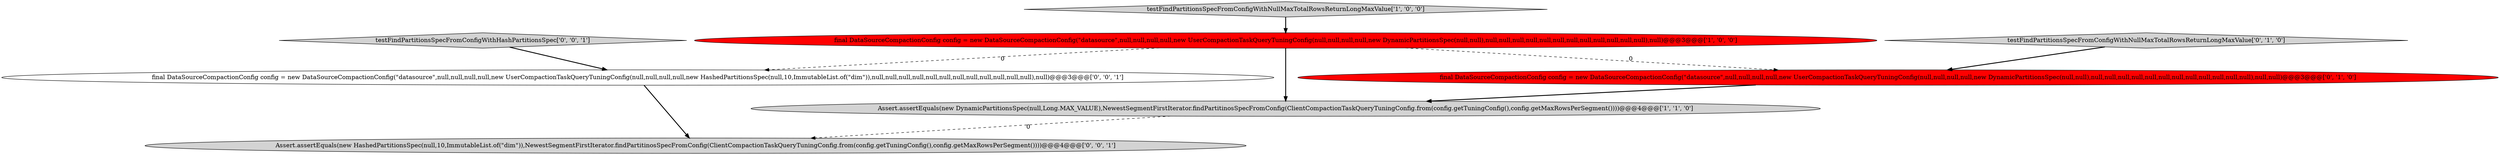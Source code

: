 digraph {
4 [style = filled, label = "final DataSourceCompactionConfig config = new DataSourceCompactionConfig(\"datasource\",null,null,null,null,new UserCompactionTaskQueryTuningConfig(null,null,null,null,new DynamicPartitionsSpec(null,null),null,null,null,null,null,null,null,null,null,null,null,null),null,null)@@@3@@@['0', '1', '0']", fillcolor = red, shape = ellipse image = "AAA1AAABBB2BBB"];
7 [style = filled, label = "testFindPartitionsSpecFromConfigWithHashPartitionsSpec['0', '0', '1']", fillcolor = lightgray, shape = diamond image = "AAA0AAABBB3BBB"];
0 [style = filled, label = "final DataSourceCompactionConfig config = new DataSourceCompactionConfig(\"datasource\",null,null,null,null,new UserCompactionTaskQueryTuningConfig(null,null,null,null,new DynamicPartitionsSpec(null,null),null,null,null,null,null,null,null,null,null,null,null,null),null)@@@3@@@['1', '0', '0']", fillcolor = red, shape = ellipse image = "AAA1AAABBB1BBB"];
6 [style = filled, label = "Assert.assertEquals(new HashedPartitionsSpec(null,10,ImmutableList.of(\"dim\")),NewestSegmentFirstIterator.findPartitinosSpecFromConfig(ClientCompactionTaskQueryTuningConfig.from(config.getTuningConfig(),config.getMaxRowsPerSegment())))@@@4@@@['0', '0', '1']", fillcolor = lightgray, shape = ellipse image = "AAA0AAABBB3BBB"];
2 [style = filled, label = "testFindPartitionsSpecFromConfigWithNullMaxTotalRowsReturnLongMaxValue['1', '0', '0']", fillcolor = lightgray, shape = diamond image = "AAA0AAABBB1BBB"];
1 [style = filled, label = "Assert.assertEquals(new DynamicPartitionsSpec(null,Long.MAX_VALUE),NewestSegmentFirstIterator.findPartitinosSpecFromConfig(ClientCompactionTaskQueryTuningConfig.from(config.getTuningConfig(),config.getMaxRowsPerSegment())))@@@4@@@['1', '1', '0']", fillcolor = lightgray, shape = ellipse image = "AAA0AAABBB1BBB"];
3 [style = filled, label = "testFindPartitionsSpecFromConfigWithNullMaxTotalRowsReturnLongMaxValue['0', '1', '0']", fillcolor = lightgray, shape = diamond image = "AAA0AAABBB2BBB"];
5 [style = filled, label = "final DataSourceCompactionConfig config = new DataSourceCompactionConfig(\"datasource\",null,null,null,null,new UserCompactionTaskQueryTuningConfig(null,null,null,null,new HashedPartitionsSpec(null,10,ImmutableList.of(\"dim\")),null,null,null,null,null,null,null,null,null,null,null,null),null)@@@3@@@['0', '0', '1']", fillcolor = white, shape = ellipse image = "AAA0AAABBB3BBB"];
4->1 [style = bold, label=""];
2->0 [style = bold, label=""];
7->5 [style = bold, label=""];
0->4 [style = dashed, label="0"];
5->6 [style = bold, label=""];
0->5 [style = dashed, label="0"];
3->4 [style = bold, label=""];
0->1 [style = bold, label=""];
1->6 [style = dashed, label="0"];
}

